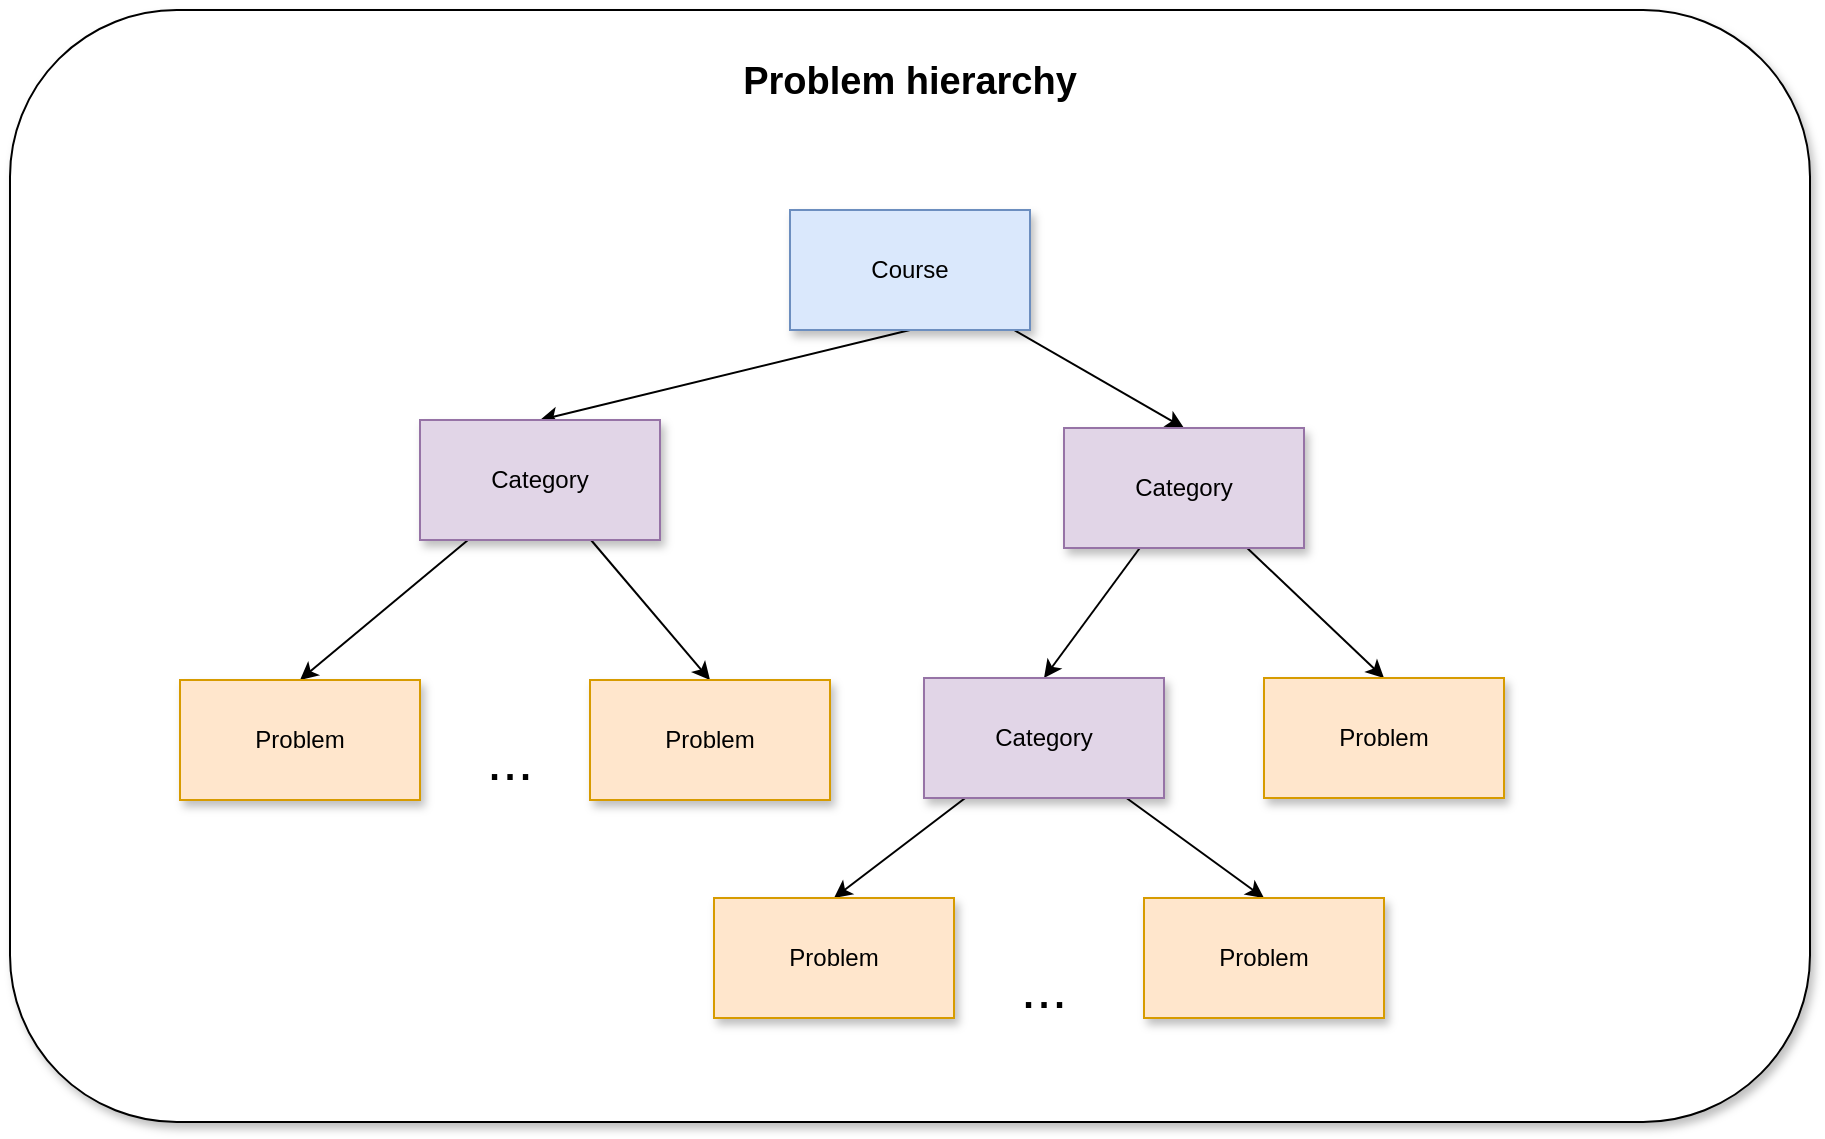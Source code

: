 <mxfile>
    <diagram id="2M29jmmrpL1OfV_gf0Am" name="Page-1">
        <mxGraphModel dx="1333" dy="652" grid="1" gridSize="10" guides="1" tooltips="1" connect="1" arrows="1" fold="1" page="1" pageScale="1" pageWidth="850" pageHeight="1100" math="0" shadow="0">
            <root>
                <mxCell id="0"/>
                <mxCell id="1" parent="0"/>
                <mxCell id="2" value="" style="rounded=1;whiteSpace=wrap;html=1;shadow=1;" vertex="1" parent="1">
                    <mxGeometry x="40" y="250" width="900" height="556" as="geometry"/>
                </mxCell>
                <mxCell id="3" value="Problem hierarchy" style="text;html=1;strokeColor=none;fillColor=none;align=center;verticalAlign=middle;whiteSpace=wrap;rounded=0;fontSize=19;fontStyle=1" vertex="1" parent="1">
                    <mxGeometry x="350" y="271" width="280" height="30" as="geometry"/>
                </mxCell>
                <mxCell id="11" style="edgeStyle=none;html=1;exitX=0.5;exitY=1;exitDx=0;exitDy=0;entryX=0.5;entryY=0;entryDx=0;entryDy=0;" edge="1" parent="1" source="4" target="5">
                    <mxGeometry relative="1" as="geometry"/>
                </mxCell>
                <mxCell id="15" style="edgeStyle=none;html=1;entryX=0.5;entryY=0;entryDx=0;entryDy=0;" edge="1" parent="1" source="4" target="12">
                    <mxGeometry relative="1" as="geometry"/>
                </mxCell>
                <mxCell id="4" value="Course" style="rounded=0;whiteSpace=wrap;html=1;shadow=1;fillColor=#dae8fc;strokeColor=#6c8ebf;" vertex="1" parent="1">
                    <mxGeometry x="430" y="350" width="120" height="60" as="geometry"/>
                </mxCell>
                <mxCell id="9" style="edgeStyle=none;html=1;entryX=0.5;entryY=0;entryDx=0;entryDy=0;" edge="1" parent="1" source="5" target="7">
                    <mxGeometry relative="1" as="geometry"/>
                </mxCell>
                <mxCell id="10" style="edgeStyle=none;html=1;entryX=0.5;entryY=0;entryDx=0;entryDy=0;" edge="1" parent="1" source="5" target="8">
                    <mxGeometry relative="1" as="geometry"/>
                </mxCell>
                <mxCell id="5" value="Category" style="rounded=0;whiteSpace=wrap;html=1;shadow=1;fillColor=#e1d5e7;strokeColor=#9673a6;" vertex="1" parent="1">
                    <mxGeometry x="245" y="455" width="120" height="60" as="geometry"/>
                </mxCell>
                <mxCell id="7" value="Problem" style="rounded=0;whiteSpace=wrap;html=1;shadow=1;fillColor=#ffe6cc;strokeColor=#d79b00;" vertex="1" parent="1">
                    <mxGeometry x="125" y="585" width="120" height="60" as="geometry"/>
                </mxCell>
                <mxCell id="8" value="Problem" style="rounded=0;whiteSpace=wrap;html=1;shadow=1;fillColor=#ffe6cc;strokeColor=#d79b00;" vertex="1" parent="1">
                    <mxGeometry x="330" y="585" width="120" height="60" as="geometry"/>
                </mxCell>
                <mxCell id="18" style="edgeStyle=none;html=1;entryX=0.5;entryY=0;entryDx=0;entryDy=0;" edge="1" parent="1" source="12" target="17">
                    <mxGeometry relative="1" as="geometry"/>
                </mxCell>
                <mxCell id="20" style="edgeStyle=none;html=1;entryX=0.5;entryY=0;entryDx=0;entryDy=0;" edge="1" parent="1" source="12" target="19">
                    <mxGeometry relative="1" as="geometry"/>
                </mxCell>
                <mxCell id="12" value="Category" style="rounded=0;whiteSpace=wrap;html=1;shadow=1;fillColor=#e1d5e7;strokeColor=#9673a6;" vertex="1" parent="1">
                    <mxGeometry x="567" y="459" width="120" height="60" as="geometry"/>
                </mxCell>
                <mxCell id="23" style="edgeStyle=none;html=1;entryX=0.5;entryY=0;entryDx=0;entryDy=0;" edge="1" parent="1" source="17" target="21">
                    <mxGeometry relative="1" as="geometry"/>
                </mxCell>
                <mxCell id="24" style="edgeStyle=none;html=1;entryX=0.5;entryY=0;entryDx=0;entryDy=0;" edge="1" parent="1" source="17" target="22">
                    <mxGeometry relative="1" as="geometry"/>
                </mxCell>
                <mxCell id="17" value="Category" style="rounded=0;whiteSpace=wrap;html=1;shadow=1;fillColor=#e1d5e7;strokeColor=#9673a6;" vertex="1" parent="1">
                    <mxGeometry x="497" y="584" width="120" height="60" as="geometry"/>
                </mxCell>
                <mxCell id="19" value="Problem" style="rounded=0;whiteSpace=wrap;html=1;shadow=1;fillColor=#ffe6cc;strokeColor=#d79b00;" vertex="1" parent="1">
                    <mxGeometry x="667" y="584" width="120" height="60" as="geometry"/>
                </mxCell>
                <mxCell id="21" value="Problem" style="rounded=0;whiteSpace=wrap;html=1;shadow=1;fillColor=#ffe6cc;strokeColor=#d79b00;" vertex="1" parent="1">
                    <mxGeometry x="392" y="694" width="120" height="60" as="geometry"/>
                </mxCell>
                <mxCell id="22" value="Problem" style="rounded=0;whiteSpace=wrap;html=1;shadow=1;fillColor=#ffe6cc;strokeColor=#d79b00;" vertex="1" parent="1">
                    <mxGeometry x="607" y="694" width="120" height="60" as="geometry"/>
                </mxCell>
                <mxCell id="26" value="..." style="text;html=1;strokeColor=none;fillColor=none;align=center;verticalAlign=middle;whiteSpace=wrap;rounded=0;shadow=1;fontSize=28;" vertex="1" parent="1">
                    <mxGeometry x="260" y="610" width="60" height="30" as="geometry"/>
                </mxCell>
                <mxCell id="27" value="..." style="text;html=1;strokeColor=none;fillColor=none;align=center;verticalAlign=middle;whiteSpace=wrap;rounded=0;shadow=1;fontSize=28;" vertex="1" parent="1">
                    <mxGeometry x="527" y="724" width="60" height="30" as="geometry"/>
                </mxCell>
            </root>
        </mxGraphModel>
    </diagram>
</mxfile>